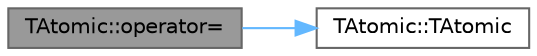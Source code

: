 digraph "TAtomic::operator="
{
 // INTERACTIVE_SVG=YES
 // LATEX_PDF_SIZE
  bgcolor="transparent";
  edge [fontname=Helvetica,fontsize=10,labelfontname=Helvetica,labelfontsize=10];
  node [fontname=Helvetica,fontsize=10,shape=box,height=0.2,width=0.4];
  rankdir="LR";
  Node1 [id="Node000001",label="TAtomic::operator=",height=0.2,width=0.4,color="gray40", fillcolor="grey60", style="filled", fontcolor="black",tooltip=" "];
  Node1 -> Node2 [id="edge1_Node000001_Node000002",color="steelblue1",style="solid",tooltip=" "];
  Node2 [id="Node000002",label="TAtomic::TAtomic",height=0.2,width=0.4,color="grey40", fillcolor="white", style="filled",URL="$d8/ddb/classTAtomic.html#a6a34ea3779d9261fffe76406d4565c1d",tooltip="Default initializes the element type."];
}
